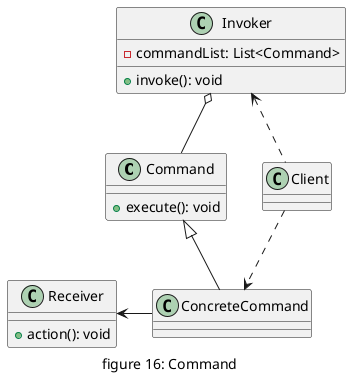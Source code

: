 @startuml "figure15_command"
caption figure 16: Command

class Command{
    + execute(): void
}

class ConcreteCommand{}

class Invoker{
    - commandList: List<Command>
    + invoke(): void
}

class Receiver{
    + action(): void
}

class Client{}

Command <|-- ConcreteCommand
Invoker o-right- Command
Receiver  <-right- ConcreteCommand
Client .up.> Invoker
Client ..> ConcreteCommand
@enduml